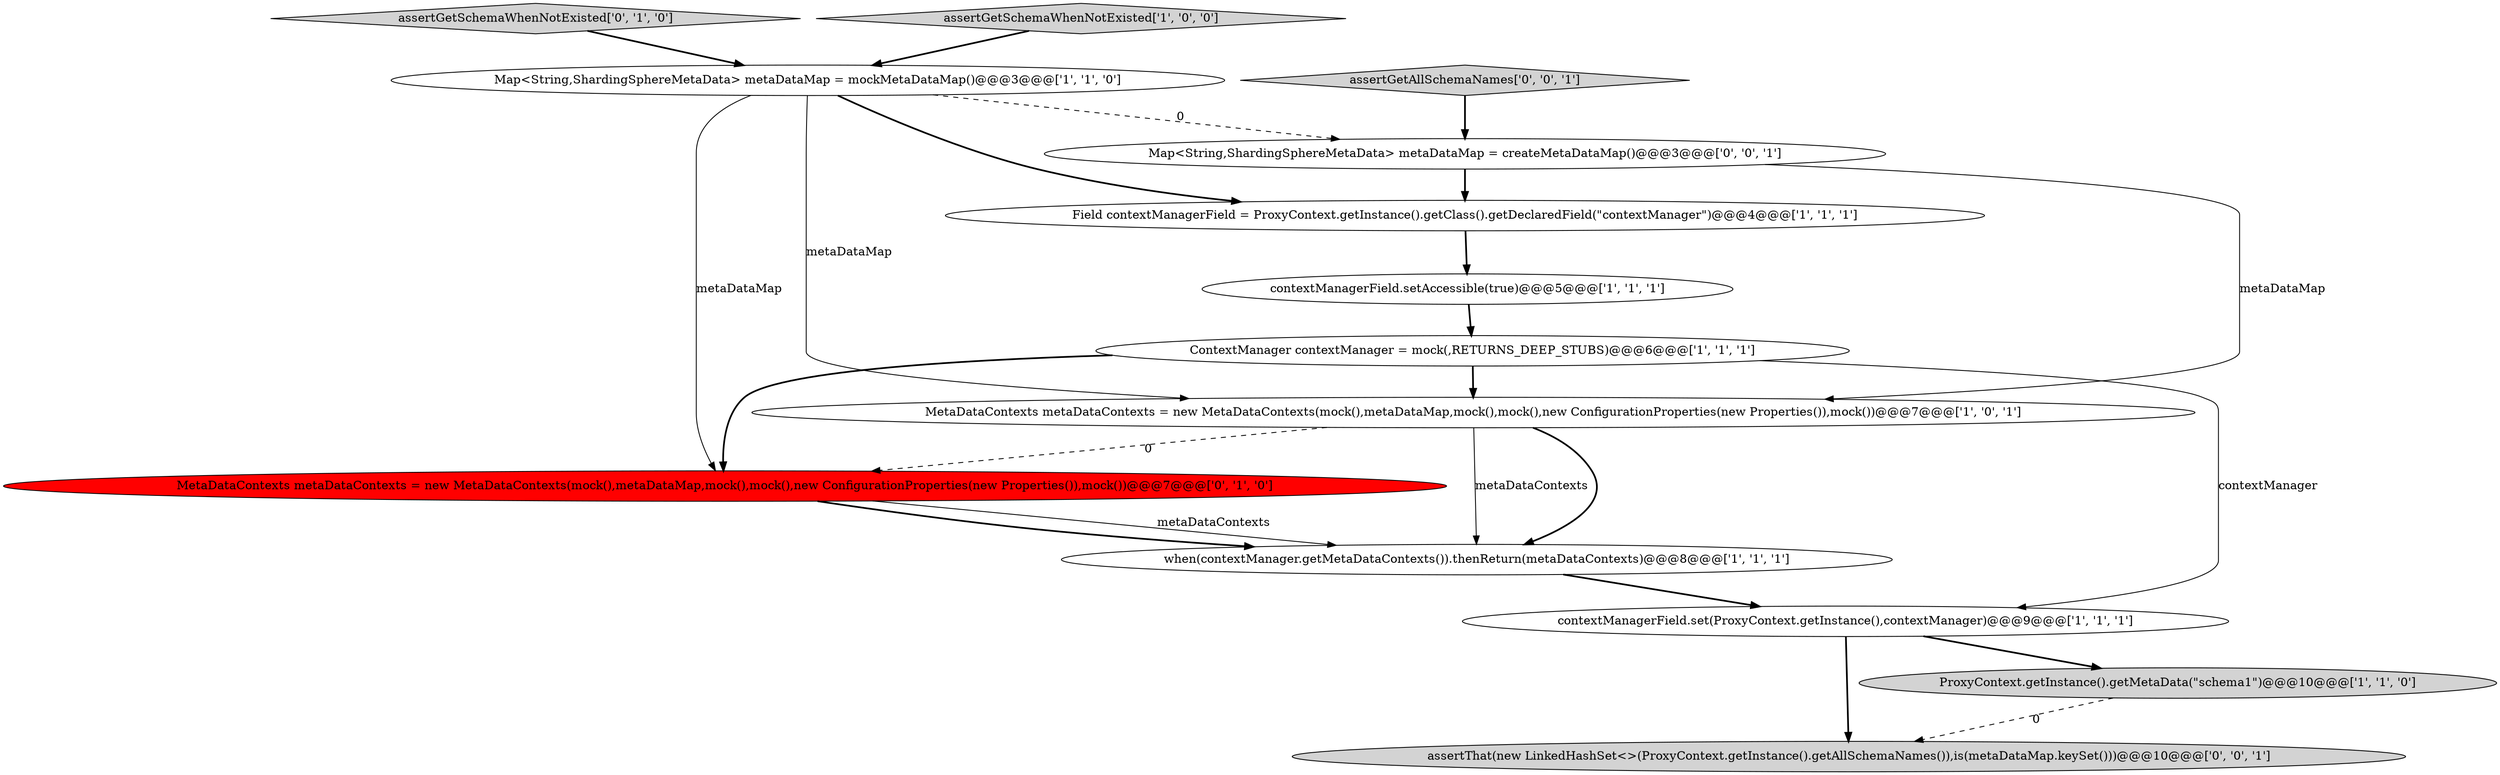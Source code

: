 digraph {
1 [style = filled, label = "contextManagerField.set(ProxyContext.getInstance(),contextManager)@@@9@@@['1', '1', '1']", fillcolor = white, shape = ellipse image = "AAA0AAABBB1BBB"];
13 [style = filled, label = "assertThat(new LinkedHashSet<>(ProxyContext.getInstance().getAllSchemaNames()),is(metaDataMap.keySet()))@@@10@@@['0', '0', '1']", fillcolor = lightgray, shape = ellipse image = "AAA0AAABBB3BBB"];
12 [style = filled, label = "Map<String,ShardingSphereMetaData> metaDataMap = createMetaDataMap()@@@3@@@['0', '0', '1']", fillcolor = white, shape = ellipse image = "AAA0AAABBB3BBB"];
10 [style = filled, label = "MetaDataContexts metaDataContexts = new MetaDataContexts(mock(),metaDataMap,mock(),mock(),new ConfigurationProperties(new Properties()),mock())@@@7@@@['0', '1', '0']", fillcolor = red, shape = ellipse image = "AAA1AAABBB2BBB"];
7 [style = filled, label = "contextManagerField.setAccessible(true)@@@5@@@['1', '1', '1']", fillcolor = white, shape = ellipse image = "AAA0AAABBB1BBB"];
0 [style = filled, label = "MetaDataContexts metaDataContexts = new MetaDataContexts(mock(),metaDataMap,mock(),mock(),new ConfigurationProperties(new Properties()),mock())@@@7@@@['1', '0', '1']", fillcolor = white, shape = ellipse image = "AAA0AAABBB1BBB"];
4 [style = filled, label = "Field contextManagerField = ProxyContext.getInstance().getClass().getDeclaredField(\"contextManager\")@@@4@@@['1', '1', '1']", fillcolor = white, shape = ellipse image = "AAA0AAABBB1BBB"];
8 [style = filled, label = "when(contextManager.getMetaDataContexts()).thenReturn(metaDataContexts)@@@8@@@['1', '1', '1']", fillcolor = white, shape = ellipse image = "AAA0AAABBB1BBB"];
9 [style = filled, label = "assertGetSchemaWhenNotExisted['0', '1', '0']", fillcolor = lightgray, shape = diamond image = "AAA0AAABBB2BBB"];
2 [style = filled, label = "Map<String,ShardingSphereMetaData> metaDataMap = mockMetaDataMap()@@@3@@@['1', '1', '0']", fillcolor = white, shape = ellipse image = "AAA0AAABBB1BBB"];
11 [style = filled, label = "assertGetAllSchemaNames['0', '0', '1']", fillcolor = lightgray, shape = diamond image = "AAA0AAABBB3BBB"];
6 [style = filled, label = "ContextManager contextManager = mock(,RETURNS_DEEP_STUBS)@@@6@@@['1', '1', '1']", fillcolor = white, shape = ellipse image = "AAA0AAABBB1BBB"];
3 [style = filled, label = "assertGetSchemaWhenNotExisted['1', '0', '0']", fillcolor = lightgray, shape = diamond image = "AAA0AAABBB1BBB"];
5 [style = filled, label = "ProxyContext.getInstance().getMetaData(\"schema1\")@@@10@@@['1', '1', '0']", fillcolor = lightgray, shape = ellipse image = "AAA0AAABBB1BBB"];
1->5 [style = bold, label=""];
10->8 [style = solid, label="metaDataContexts"];
5->13 [style = dashed, label="0"];
0->8 [style = solid, label="metaDataContexts"];
9->2 [style = bold, label=""];
11->12 [style = bold, label=""];
6->0 [style = bold, label=""];
2->4 [style = bold, label=""];
1->13 [style = bold, label=""];
4->7 [style = bold, label=""];
0->10 [style = dashed, label="0"];
8->1 [style = bold, label=""];
2->12 [style = dashed, label="0"];
3->2 [style = bold, label=""];
10->8 [style = bold, label=""];
12->4 [style = bold, label=""];
2->10 [style = solid, label="metaDataMap"];
12->0 [style = solid, label="metaDataMap"];
6->10 [style = bold, label=""];
2->0 [style = solid, label="metaDataMap"];
7->6 [style = bold, label=""];
0->8 [style = bold, label=""];
6->1 [style = solid, label="contextManager"];
}
